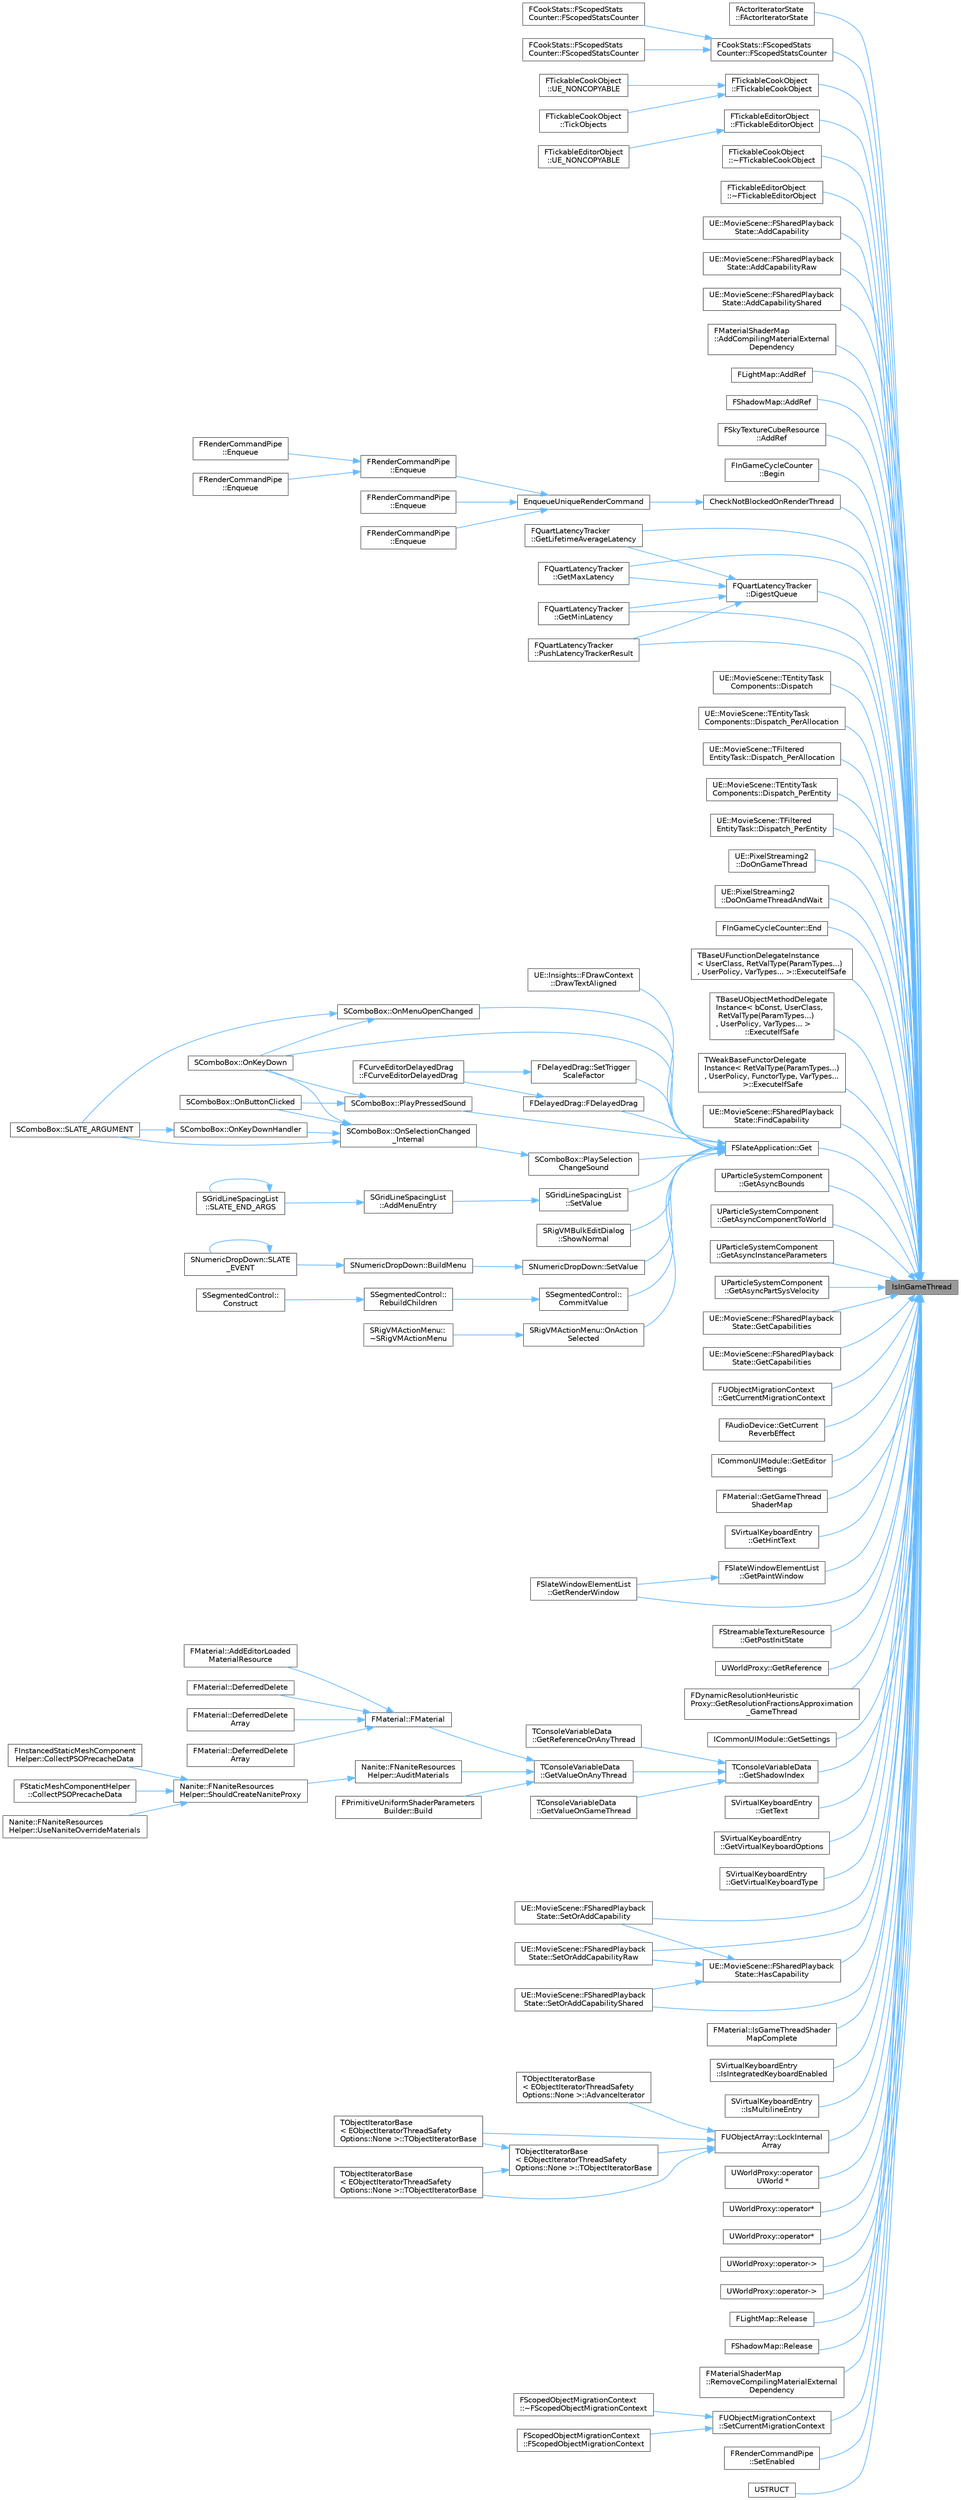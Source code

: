 digraph "IsInGameThread"
{
 // INTERACTIVE_SVG=YES
 // LATEX_PDF_SIZE
  bgcolor="transparent";
  edge [fontname=Helvetica,fontsize=10,labelfontname=Helvetica,labelfontsize=10];
  node [fontname=Helvetica,fontsize=10,shape=box,height=0.2,width=0.4];
  rankdir="RL";
  Node1 [id="Node000001",label="IsInGameThread",height=0.2,width=0.4,color="gray40", fillcolor="grey60", style="filled", fontcolor="black",tooltip=" "];
  Node1 -> Node2 [id="edge1_Node000001_Node000002",dir="back",color="steelblue1",style="solid",tooltip=" "];
  Node2 [id="Node000002",label="FActorIteratorState\l::FActorIteratorState",height=0.2,width=0.4,color="grey40", fillcolor="white", style="filled",URL="$de/d65/classFActorIteratorState.html#aa6366dce11a363f50497f1adee05f097",tooltip="Default ctor, inits everything."];
  Node1 -> Node3 [id="edge2_Node000001_Node000003",dir="back",color="steelblue1",style="solid",tooltip=" "];
  Node3 [id="Node000003",label="FCookStats::FScopedStats\lCounter::FScopedStatsCounter",height=0.2,width=0.4,color="grey40", fillcolor="white", style="filled",URL="$de/da6/classFCookStats_1_1FScopedStatsCounter.html#a2aede57bba199a8e1a7eef904031ef12",tooltip="Starts the time, tracks the underlying stat it will update."];
  Node3 -> Node4 [id="edge3_Node000003_Node000004",dir="back",color="steelblue1",style="solid",tooltip=" "];
  Node4 [id="Node000004",label="FCookStats::FScopedStats\lCounter::FScopedStatsCounter",height=0.2,width=0.4,color="grey40", fillcolor="white", style="filled",URL="$de/da6/classFCookStats_1_1FScopedStatsCounter.html#a9ddee793c3acf6921f2b65a6017462f3",tooltip=" "];
  Node3 -> Node5 [id="edge4_Node000003_Node000005",dir="back",color="steelblue1",style="solid",tooltip=" "];
  Node5 [id="Node000005",label="FCookStats::FScopedStats\lCounter::FScopedStatsCounter",height=0.2,width=0.4,color="grey40", fillcolor="white", style="filled",URL="$de/da6/classFCookStats_1_1FScopedStatsCounter.html#a9f62a5f7034ee48b4ffefa19d3bdb9ac",tooltip=" "];
  Node1 -> Node6 [id="edge5_Node000001_Node000006",dir="back",color="steelblue1",style="solid",tooltip=" "];
  Node6 [id="Node000006",label="FTickableCookObject\l::FTickableCookObject",height=0.2,width=0.4,color="grey40", fillcolor="white", style="filled",URL="$df/d87/classFTickableCookObject.html#a4c60a393311b5442ccc9ac3f7d1003ef",tooltip="Registers this instance with the static array of tickable objects."];
  Node6 -> Node7 [id="edge6_Node000006_Node000007",dir="back",color="steelblue1",style="solid",tooltip=" "];
  Node7 [id="Node000007",label="FTickableCookObject\l::TickObjects",height=0.2,width=0.4,color="grey40", fillcolor="white", style="filled",URL="$df/d87/classFTickableCookObject.html#a7e54ec2b4b0bc23432f92496f2b21028",tooltip="Calls TickCook on every enabled tickable object."];
  Node6 -> Node8 [id="edge7_Node000006_Node000008",dir="back",color="steelblue1",style="solid",tooltip=" "];
  Node8 [id="Node000008",label="FTickableCookObject\l::UE_NONCOPYABLE",height=0.2,width=0.4,color="grey40", fillcolor="white", style="filled",URL="$df/d87/classFTickableCookObject.html#ae9cc440142d607a7c6e75c9d9c46221b",tooltip=" "];
  Node1 -> Node9 [id="edge8_Node000001_Node000009",dir="back",color="steelblue1",style="solid",tooltip=" "];
  Node9 [id="Node000009",label="FTickableEditorObject\l::FTickableEditorObject",height=0.2,width=0.4,color="grey40", fillcolor="white", style="filled",URL="$d5/d90/classFTickableEditorObject.html#a8da8a05d469bb91928c4bdb5ea547699",tooltip="Registers this instance with the static array of tickable objects."];
  Node9 -> Node10 [id="edge9_Node000009_Node000010",dir="back",color="steelblue1",style="solid",tooltip=" "];
  Node10 [id="Node000010",label="FTickableEditorObject\l::UE_NONCOPYABLE",height=0.2,width=0.4,color="grey40", fillcolor="white", style="filled",URL="$d5/d90/classFTickableEditorObject.html#ac728d69854813ce59c45cf55e36ec50f",tooltip=" "];
  Node1 -> Node11 [id="edge10_Node000001_Node000011",dir="back",color="steelblue1",style="solid",tooltip=" "];
  Node11 [id="Node000011",label="FTickableCookObject\l::~FTickableCookObject",height=0.2,width=0.4,color="grey40", fillcolor="white", style="filled",URL="$df/d87/classFTickableCookObject.html#ae74a4b158caf924bddce87670caab739",tooltip="Removes this instance from the static array of tickable objects."];
  Node1 -> Node12 [id="edge11_Node000001_Node000012",dir="back",color="steelblue1",style="solid",tooltip=" "];
  Node12 [id="Node000012",label="FTickableEditorObject\l::~FTickableEditorObject",height=0.2,width=0.4,color="grey40", fillcolor="white", style="filled",URL="$d5/d90/classFTickableEditorObject.html#a5c825790eb96acd5955edd031aecdf77",tooltip="Removes this instance from the static array of tickable objects."];
  Node1 -> Node13 [id="edge12_Node000001_Node000013",dir="back",color="steelblue1",style="solid",tooltip=" "];
  Node13 [id="Node000013",label="UE::MovieScene::FSharedPlayback\lState::AddCapability",height=0.2,width=0.4,color="grey40", fillcolor="white", style="filled",URL="$de/df8/structUE_1_1MovieScene_1_1FSharedPlaybackState.html#ac69ff35dbd347e879ec1e1a2ff0f3e71",tooltip="Builds the specified capability for the root sequence."];
  Node1 -> Node14 [id="edge13_Node000001_Node000014",dir="back",color="steelblue1",style="solid",tooltip=" "];
  Node14 [id="Node000014",label="UE::MovieScene::FSharedPlayback\lState::AddCapabilityRaw",height=0.2,width=0.4,color="grey40", fillcolor="white", style="filled",URL="$de/df8/structUE_1_1MovieScene_1_1FSharedPlaybackState.html#a60818a19941106cc256d311bf360783b",tooltip="Adds the specified capability on the root sequence as a raw pointer."];
  Node1 -> Node15 [id="edge14_Node000001_Node000015",dir="back",color="steelblue1",style="solid",tooltip=" "];
  Node15 [id="Node000015",label="UE::MovieScene::FSharedPlayback\lState::AddCapabilityShared",height=0.2,width=0.4,color="grey40", fillcolor="white", style="filled",URL="$de/df8/structUE_1_1MovieScene_1_1FSharedPlaybackState.html#a12732e313c1f4bd0ba61c458b6811758",tooltip="Adds the specified capability on the root sequence as a shared pointer."];
  Node1 -> Node16 [id="edge15_Node000001_Node000016",dir="back",color="steelblue1",style="solid",tooltip=" "];
  Node16 [id="Node000016",label="FMaterialShaderMap\l::AddCompilingMaterialExternal\lDependency",height=0.2,width=0.4,color="grey40", fillcolor="white", style="filled",URL="$dd/d35/classFMaterialShaderMap.html#a2523d3aab7cce4cf9e904907231369ee",tooltip=" "];
  Node1 -> Node17 [id="edge16_Node000001_Node000017",dir="back",color="steelblue1",style="solid",tooltip=" "];
  Node17 [id="Node000017",label="FLightMap::AddRef",height=0.2,width=0.4,color="grey40", fillcolor="white", style="filled",URL="$dc/d06/classFLightMap.html#a443c303475fc79f7350453dc555468f8",tooltip=" "];
  Node1 -> Node18 [id="edge17_Node000001_Node000018",dir="back",color="steelblue1",style="solid",tooltip=" "];
  Node18 [id="Node000018",label="FShadowMap::AddRef",height=0.2,width=0.4,color="grey40", fillcolor="white", style="filled",URL="$d1/d90/classFShadowMap.html#aeb4ab9935b80deed15c44395b78d533a",tooltip=" "];
  Node1 -> Node19 [id="edge18_Node000001_Node000019",dir="back",color="steelblue1",style="solid",tooltip=" "];
  Node19 [id="Node000019",label="FSkyTextureCubeResource\l::AddRef",height=0.2,width=0.4,color="grey40", fillcolor="white", style="filled",URL="$dc/d2e/classFSkyTextureCubeResource.html#ae51cc15b67d58413543a89ca7bdd016b",tooltip=" "];
  Node1 -> Node20 [id="edge19_Node000001_Node000020",dir="back",color="steelblue1",style="solid",tooltip=" "];
  Node20 [id="Node000020",label="FInGameCycleCounter\l::Begin",height=0.2,width=0.4,color="grey40", fillcolor="white", style="filled",URL="$de/dd4/classFInGameCycleCounter.html#a622bf09949993947d95797dbe47a1d20",tooltip=" "];
  Node1 -> Node21 [id="edge20_Node000001_Node000021",dir="back",color="steelblue1",style="solid",tooltip=" "];
  Node21 [id="Node000021",label="CheckNotBlockedOnRenderThread",height=0.2,width=0.4,color="grey40", fillcolor="white", style="filled",URL="$dc/df7/RenderingThread_8h.html#affeb77bed5eccb954f6246801bc61437",tooltip="Asserts if called from the main thread when the main thread is blocked on the rendering thread."];
  Node21 -> Node22 [id="edge21_Node000021_Node000022",dir="back",color="steelblue1",style="solid",tooltip=" "];
  Node22 [id="Node000022",label="EnqueueUniqueRenderCommand",height=0.2,width=0.4,color="grey40", fillcolor="white", style="filled",URL="$dc/df7/RenderingThread_8h.html#a12263bb08c4c48a90365b52872a3be87",tooltip=" "];
  Node22 -> Node23 [id="edge22_Node000022_Node000023",dir="back",color="steelblue1",style="solid",tooltip=" "];
  Node23 [id="Node000023",label="FRenderCommandPipe\l::Enqueue",height=0.2,width=0.4,color="grey40", fillcolor="white", style="filled",URL="$da/d1f/classFRenderCommandPipe.html#af2c169eaf729f88439e7d09ba6626065",tooltip=" "];
  Node23 -> Node24 [id="edge23_Node000023_Node000024",dir="back",color="steelblue1",style="solid",tooltip=" "];
  Node24 [id="Node000024",label="FRenderCommandPipe\l::Enqueue",height=0.2,width=0.4,color="grey40", fillcolor="white", style="filled",URL="$da/d1f/classFRenderCommandPipe.html#a6a4a3d69b421cce43b9e8474185ddd69",tooltip=" "];
  Node23 -> Node25 [id="edge24_Node000023_Node000025",dir="back",color="steelblue1",style="solid",tooltip=" "];
  Node25 [id="Node000025",label="FRenderCommandPipe\l::Enqueue",height=0.2,width=0.4,color="grey40", fillcolor="white", style="filled",URL="$da/d1f/classFRenderCommandPipe.html#a40b17fa992f3073ee6b1c4f3940a9f23",tooltip=" "];
  Node22 -> Node26 [id="edge25_Node000022_Node000026",dir="back",color="steelblue1",style="solid",tooltip=" "];
  Node26 [id="Node000026",label="FRenderCommandPipe\l::Enqueue",height=0.2,width=0.4,color="grey40", fillcolor="white", style="filled",URL="$da/d1f/classFRenderCommandPipe.html#ab6b8bcfec911a4d508d48efddafc7eb1",tooltip=" "];
  Node22 -> Node27 [id="edge26_Node000022_Node000027",dir="back",color="steelblue1",style="solid",tooltip=" "];
  Node27 [id="Node000027",label="FRenderCommandPipe\l::Enqueue",height=0.2,width=0.4,color="grey40", fillcolor="white", style="filled",URL="$da/d1f/classFRenderCommandPipe.html#a5921d5c552edb547911e8dc5270c8205",tooltip=" "];
  Node1 -> Node28 [id="edge27_Node000001_Node000028",dir="back",color="steelblue1",style="solid",tooltip=" "];
  Node28 [id="Node000028",label="FQuartLatencyTracker\l::DigestQueue",height=0.2,width=0.4,color="grey40", fillcolor="white", style="filled",URL="$da/d82/classFQuartLatencyTracker.html#a1e807192641485c7aef8c21721b587a7",tooltip=" "];
  Node28 -> Node29 [id="edge28_Node000028_Node000029",dir="back",color="steelblue1",style="solid",tooltip=" "];
  Node29 [id="Node000029",label="FQuartLatencyTracker\l::GetLifetimeAverageLatency",height=0.2,width=0.4,color="grey40", fillcolor="white", style="filled",URL="$da/d82/classFQuartLatencyTracker.html#a3459a230ed7c86dba18de5733c5bef9f",tooltip=" "];
  Node28 -> Node30 [id="edge29_Node000028_Node000030",dir="back",color="steelblue1",style="solid",tooltip=" "];
  Node30 [id="Node000030",label="FQuartLatencyTracker\l::GetMaxLatency",height=0.2,width=0.4,color="grey40", fillcolor="white", style="filled",URL="$da/d82/classFQuartLatencyTracker.html#adf04eec776ccf1e423c6ebdbfb4b99b2",tooltip=" "];
  Node28 -> Node31 [id="edge30_Node000028_Node000031",dir="back",color="steelblue1",style="solid",tooltip=" "];
  Node31 [id="Node000031",label="FQuartLatencyTracker\l::GetMinLatency",height=0.2,width=0.4,color="grey40", fillcolor="white", style="filled",URL="$da/d82/classFQuartLatencyTracker.html#af5170c7a9cc2ab635ab27e53c081c56f",tooltip=" "];
  Node28 -> Node32 [id="edge31_Node000028_Node000032",dir="back",color="steelblue1",style="solid",tooltip=" "];
  Node32 [id="Node000032",label="FQuartLatencyTracker\l::PushLatencyTrackerResult",height=0.2,width=0.4,color="grey40", fillcolor="white", style="filled",URL="$da/d82/classFQuartLatencyTracker.html#a88eb7e5442cc1cb098b16dc1bac49884",tooltip=" "];
  Node1 -> Node33 [id="edge32_Node000001_Node000033",dir="back",color="steelblue1",style="solid",tooltip=" "];
  Node33 [id="Node000033",label="UE::MovieScene::TEntityTask\lComponents::Dispatch",height=0.2,width=0.4,color="grey40", fillcolor="white", style="filled",URL="$d2/d13/structUE_1_1MovieScene_1_1TEntityTaskComponents.html#a4de44eec85ae0ca28213393f79eae6f5",tooltip="Dispatch a custom task that runs non-structured logic."];
  Node1 -> Node34 [id="edge33_Node000001_Node000034",dir="back",color="steelblue1",style="solid",tooltip=" "];
  Node34 [id="Node000034",label="UE::MovieScene::TEntityTask\lComponents::Dispatch_PerAllocation",height=0.2,width=0.4,color="grey40", fillcolor="white", style="filled",URL="$d2/d13/structUE_1_1MovieScene_1_1TEntityTaskComponents.html#a7159a1814d7fca09ad479d379d695f42",tooltip="Dispatch a task for every allocation that matches the filters and component types."];
  Node1 -> Node35 [id="edge34_Node000001_Node000035",dir="back",color="steelblue1",style="solid",tooltip=" "];
  Node35 [id="Node000035",label="UE::MovieScene::TFiltered\lEntityTask::Dispatch_PerAllocation",height=0.2,width=0.4,color="grey40", fillcolor="white", style="filled",URL="$dc/d56/structUE_1_1MovieScene_1_1TFilteredEntityTask.html#a97dffab5eef0f244bbbe7a659566ae06",tooltip="Dispatch a task for every entity that matches the filters and component types."];
  Node1 -> Node36 [id="edge35_Node000001_Node000036",dir="back",color="steelblue1",style="solid",tooltip=" "];
  Node36 [id="Node000036",label="UE::MovieScene::TEntityTask\lComponents::Dispatch_PerEntity",height=0.2,width=0.4,color="grey40", fillcolor="white", style="filled",URL="$d2/d13/structUE_1_1MovieScene_1_1TEntityTaskComponents.html#ad6e5e1147b4d63d4e74d9b567645e8ba",tooltip="Dispatch a task for every entity that matches the filters and component types."];
  Node1 -> Node37 [id="edge36_Node000001_Node000037",dir="back",color="steelblue1",style="solid",tooltip=" "];
  Node37 [id="Node000037",label="UE::MovieScene::TFiltered\lEntityTask::Dispatch_PerEntity",height=0.2,width=0.4,color="grey40", fillcolor="white", style="filled",URL="$dc/d56/structUE_1_1MovieScene_1_1TFilteredEntityTask.html#ae7a96863bcf5538b21405d90f6404ee9",tooltip="Dispatch a task for every entity that matches the filters and component types."];
  Node1 -> Node38 [id="edge37_Node000001_Node000038",dir="back",color="steelblue1",style="solid",tooltip=" "];
  Node38 [id="Node000038",label="UE::PixelStreaming2\l::DoOnGameThread",height=0.2,width=0.4,color="grey40", fillcolor="white", style="filled",URL="$d1/d40/namespaceUE_1_1PixelStreaming2.html#aa0f38c2e8aeb348e8f226e4aef9f158e",tooltip=" "];
  Node1 -> Node39 [id="edge38_Node000001_Node000039",dir="back",color="steelblue1",style="solid",tooltip=" "];
  Node39 [id="Node000039",label="UE::PixelStreaming2\l::DoOnGameThreadAndWait",height=0.2,width=0.4,color="grey40", fillcolor="white", style="filled",URL="$d1/d40/namespaceUE_1_1PixelStreaming2.html#ad290fc34fa81eebd4091d5b8befebdba",tooltip=" "];
  Node1 -> Node40 [id="edge39_Node000001_Node000040",dir="back",color="steelblue1",style="solid",tooltip=" "];
  Node40 [id="Node000040",label="FInGameCycleCounter::End",height=0.2,width=0.4,color="grey40", fillcolor="white", style="filled",URL="$de/dd4/classFInGameCycleCounter.html#abcb4e0bb12138c326e47a8e97a9063fc",tooltip=" "];
  Node1 -> Node41 [id="edge40_Node000001_Node000041",dir="back",color="steelblue1",style="solid",tooltip=" "];
  Node41 [id="Node000041",label="TBaseUFunctionDelegateInstance\l\< UserClass, RetValType(ParamTypes...)\l, UserPolicy, VarTypes... \>::ExecuteIfSafe",height=0.2,width=0.4,color="grey40", fillcolor="white", style="filled",URL="$de/d30/classTBaseUFunctionDelegateInstance_3_01UserClass_00_01RetValType_07ParamTypes_8_8_8_08_00_01Use9e770b777df9a3f209f53744b9b92296.html#af5b3796683f12695e2f1704351ac2c6b",tooltip=" "];
  Node1 -> Node42 [id="edge41_Node000001_Node000042",dir="back",color="steelblue1",style="solid",tooltip=" "];
  Node42 [id="Node000042",label="TBaseUObjectMethodDelegate\lInstance\< bConst, UserClass,\l RetValType(ParamTypes...)\l, UserPolicy, VarTypes... \>\l::ExecuteIfSafe",height=0.2,width=0.4,color="grey40", fillcolor="white", style="filled",URL="$d3/da7/classTBaseUObjectMethodDelegateInstance_3_01bConst_00_01UserClass_00_01RetValType_07ParamTypes_81d7245a09930eb1866358eee60059478.html#a61106d609e8748dc59f4b5b10fb4bd5d",tooltip=" "];
  Node1 -> Node43 [id="edge42_Node000001_Node000043",dir="back",color="steelblue1",style="solid",tooltip=" "];
  Node43 [id="Node000043",label="TWeakBaseFunctorDelegate\lInstance\< RetValType(ParamTypes...)\l, UserPolicy, FunctorType, VarTypes...\l \>::ExecuteIfSafe",height=0.2,width=0.4,color="grey40", fillcolor="white", style="filled",URL="$d3/db6/classTWeakBaseFunctorDelegateInstance_3_01RetValType_07ParamTypes_8_8_8_08_00_01UserPolicy_00_01b8ea50c7d45a9a51ea2b194e8ef2a5fd.html#ad926147687438b139ac24b79f9bda5f0",tooltip=" "];
  Node1 -> Node44 [id="edge43_Node000001_Node000044",dir="back",color="steelblue1",style="solid",tooltip=" "];
  Node44 [id="Node000044",label="UE::MovieScene::FSharedPlayback\lState::FindCapability",height=0.2,width=0.4,color="grey40", fillcolor="white", style="filled",URL="$de/df8/structUE_1_1MovieScene_1_1FSharedPlaybackState.html#ab52dbec1fd705680d09331c9ebaa6226",tooltip="Finds the specified capability on the root sequence."];
  Node1 -> Node45 [id="edge44_Node000001_Node000045",dir="back",color="steelblue1",style="solid",tooltip=" "];
  Node45 [id="Node000045",label="FSlateApplication::Get",height=0.2,width=0.4,color="grey40", fillcolor="white", style="filled",URL="$dc/df2/classFSlateApplication.html#ab6234a47a7d8f3e5f069e145aa74ccae",tooltip="Returns the current instance of the application."];
  Node45 -> Node46 [id="edge45_Node000045_Node000046",dir="back",color="steelblue1",style="solid",tooltip=" "];
  Node46 [id="Node000046",label="FDelayedDrag::FDelayedDrag",height=0.2,width=0.4,color="grey40", fillcolor="white", style="filled",URL="$d7/d80/classFDelayedDrag.html#a1d617e2f97e0d1de8039974101390923",tooltip="Construct this drag helper with an initial posision, and a key (probably mouse button) required for d..."];
  Node46 -> Node47 [id="edge46_Node000046_Node000047",dir="back",color="steelblue1",style="solid",tooltip=" "];
  Node47 [id="Node000047",label="FCurveEditorDelayedDrag\l::FCurveEditorDelayedDrag",height=0.2,width=0.4,color="grey40", fillcolor="white", style="filled",URL="$da/d55/structFCurveEditorDelayedDrag.html#a57d613efc3819321d78321350f4e0f79",tooltip="Start a delayed drag operation at the specified position and effective key."];
  Node45 -> Node48 [id="edge47_Node000045_Node000048",dir="back",color="steelblue1",style="solid",tooltip=" "];
  Node48 [id="Node000048",label="SSegmentedControl::\lCommitValue",height=0.2,width=0.4,color="grey40", fillcolor="white", style="filled",URL="$d3/daa/classSSegmentedControl.html#a1c5aeedff51c775c0c2f7e82758f4a66",tooltip=" "];
  Node48 -> Node49 [id="edge48_Node000048_Node000049",dir="back",color="steelblue1",style="solid",tooltip=" "];
  Node49 [id="Node000049",label="SSegmentedControl::\lRebuildChildren",height=0.2,width=0.4,color="grey40", fillcolor="white", style="filled",URL="$d3/daa/classSSegmentedControl.html#a15bc743fba22f3881dfbfb61dc932f33",tooltip=" "];
  Node49 -> Node50 [id="edge49_Node000049_Node000050",dir="back",color="steelblue1",style="solid",tooltip=" "];
  Node50 [id="Node000050",label="SSegmentedControl::\lConstruct",height=0.2,width=0.4,color="grey40", fillcolor="white", style="filled",URL="$d3/daa/classSSegmentedControl.html#a74fcd7f082a76a42a57d7ae73d22cfe3",tooltip=" "];
  Node45 -> Node51 [id="edge50_Node000045_Node000051",dir="back",color="steelblue1",style="solid",tooltip=" "];
  Node51 [id="Node000051",label="UE::Insights::FDrawContext\l::DrawTextAligned",height=0.2,width=0.4,color="grey40", fillcolor="white", style="filled",URL="$de/dc1/classUE_1_1Insights_1_1FDrawContext.html#a3516b845b59c661294a909b13d9fb83d",tooltip=" "];
  Node45 -> Node52 [id="edge51_Node000045_Node000052",dir="back",color="steelblue1",style="solid",tooltip=" "];
  Node52 [id="Node000052",label="SRigVMActionMenu::OnAction\lSelected",height=0.2,width=0.4,color="grey40", fillcolor="white", style="filled",URL="$d0/dc8/classSRigVMActionMenu.html#afb2d67041bae3d08a4b31dc8000a4320",tooltip=" "];
  Node52 -> Node53 [id="edge52_Node000052_Node000053",dir="back",color="steelblue1",style="solid",tooltip=" "];
  Node53 [id="Node000053",label="SRigVMActionMenu::\l~SRigVMActionMenu",height=0.2,width=0.4,color="grey40", fillcolor="white", style="filled",URL="$d0/dc8/classSRigVMActionMenu.html#a3e5360a0d634f11a8d88f3e21f1fa462",tooltip=" "];
  Node45 -> Node54 [id="edge53_Node000045_Node000054",dir="back",color="steelblue1",style="solid",tooltip=" "];
  Node54 [id="Node000054",label="SComboBox::OnKeyDown",height=0.2,width=0.4,color="grey40", fillcolor="white", style="filled",URL="$da/db2/classSComboBox.html#a339acf2dce0b615536fd2c83753bb092",tooltip="Handle key presses that SListView ignores."];
  Node45 -> Node55 [id="edge54_Node000045_Node000055",dir="back",color="steelblue1",style="solid",tooltip=" "];
  Node55 [id="Node000055",label="SComboBox::OnMenuOpenChanged",height=0.2,width=0.4,color="grey40", fillcolor="white", style="filled",URL="$da/db2/classSComboBox.html#a2d5cb88a89659079d3a943c648e275af",tooltip=" "];
  Node55 -> Node54 [id="edge55_Node000055_Node000054",dir="back",color="steelblue1",style="solid",tooltip=" "];
  Node55 -> Node56 [id="edge56_Node000055_Node000056",dir="back",color="steelblue1",style="solid",tooltip=" "];
  Node56 [id="Node000056",label="SComboBox::SLATE_ARGUMENT",height=0.2,width=0.4,color="grey40", fillcolor="white", style="filled",URL="$da/db2/classSComboBox.html#a1e89c3c63a395864956649fccafe6324",tooltip="True if this combo's menu should be collapsed when our parent receives focus, false (default) otherwi..."];
  Node45 -> Node57 [id="edge57_Node000045_Node000057",dir="back",color="steelblue1",style="solid",tooltip=" "];
  Node57 [id="Node000057",label="SComboBox::PlayPressedSound",height=0.2,width=0.4,color="grey40", fillcolor="white", style="filled",URL="$da/db2/classSComboBox.html#a7fcbfefa0474eee35aa7ec966dcc48ac",tooltip="Play the pressed sound."];
  Node57 -> Node58 [id="edge58_Node000057_Node000058",dir="back",color="steelblue1",style="solid",tooltip=" "];
  Node58 [id="Node000058",label="SComboBox::OnButtonClicked",height=0.2,width=0.4,color="grey40", fillcolor="white", style="filled",URL="$da/db2/classSComboBox.html#ac33dae17dece136ed84cbd26522cc730",tooltip="Handle clicking on the content menu."];
  Node57 -> Node54 [id="edge59_Node000057_Node000054",dir="back",color="steelblue1",style="solid",tooltip=" "];
  Node45 -> Node59 [id="edge60_Node000045_Node000059",dir="back",color="steelblue1",style="solid",tooltip=" "];
  Node59 [id="Node000059",label="SComboBox::PlaySelection\lChangeSound",height=0.2,width=0.4,color="grey40", fillcolor="white", style="filled",URL="$da/db2/classSComboBox.html#a7e38d23757bbad2f0562c84738fbfff0",tooltip="Play the selection changed sound."];
  Node59 -> Node60 [id="edge61_Node000059_Node000060",dir="back",color="steelblue1",style="solid",tooltip=" "];
  Node60 [id="Node000060",label="SComboBox::OnSelectionChanged\l_Internal",height=0.2,width=0.4,color="grey40", fillcolor="white", style="filled",URL="$da/db2/classSComboBox.html#aec0862fd7a619395c402464d9a030073",tooltip="Invoked when the selection in the list changes."];
  Node60 -> Node58 [id="edge62_Node000060_Node000058",dir="back",color="steelblue1",style="solid",tooltip=" "];
  Node60 -> Node54 [id="edge63_Node000060_Node000054",dir="back",color="steelblue1",style="solid",tooltip=" "];
  Node60 -> Node61 [id="edge64_Node000060_Node000061",dir="back",color="steelblue1",style="solid",tooltip=" "];
  Node61 [id="Node000061",label="SComboBox::OnKeyDownHandler",height=0.2,width=0.4,color="grey40", fillcolor="white", style="filled",URL="$da/db2/classSComboBox.html#a1f4a1c1c45ea82dd51464b1711627bb4",tooltip=" "];
  Node61 -> Node56 [id="edge65_Node000061_Node000056",dir="back",color="steelblue1",style="solid",tooltip=" "];
  Node60 -> Node56 [id="edge66_Node000060_Node000056",dir="back",color="steelblue1",style="solid",tooltip=" "];
  Node45 -> Node62 [id="edge67_Node000045_Node000062",dir="back",color="steelblue1",style="solid",tooltip=" "];
  Node62 [id="Node000062",label="FDelayedDrag::SetTrigger\lScaleFactor",height=0.2,width=0.4,color="grey40", fillcolor="white", style="filled",URL="$d7/d80/classFDelayedDrag.html#a5c5885699dd41123f0236dfbbc720570",tooltip="Assign a new scale factor to apply to the drag trigger distance."];
  Node62 -> Node47 [id="edge68_Node000062_Node000047",dir="back",color="steelblue1",style="solid",tooltip=" "];
  Node45 -> Node63 [id="edge69_Node000045_Node000063",dir="back",color="steelblue1",style="solid",tooltip=" "];
  Node63 [id="Node000063",label="SGridLineSpacingList\l::SetValue",height=0.2,width=0.4,color="grey40", fillcolor="white", style="filled",URL="$da/d6b/classSGridLineSpacingList.html#af3ad294cf342b3cf78b0ad713725d414",tooltip=" "];
  Node63 -> Node64 [id="edge70_Node000063_Node000064",dir="back",color="steelblue1",style="solid",tooltip=" "];
  Node64 [id="Node000064",label="SGridLineSpacingList\l::AddMenuEntry",height=0.2,width=0.4,color="grey40", fillcolor="white", style="filled",URL="$da/d6b/classSGridLineSpacingList.html#abdce0805f2f1204c8902478e220b74c3",tooltip=" "];
  Node64 -> Node65 [id="edge71_Node000064_Node000065",dir="back",color="steelblue1",style="solid",tooltip=" "];
  Node65 [id="Node000065",label="SGridLineSpacingList\l::SLATE_END_ARGS",height=0.2,width=0.4,color="grey40", fillcolor="white", style="filled",URL="$da/d6b/classSGridLineSpacingList.html#a5bb7cffc7fd25f53157c2f1671096ac5",tooltip=" "];
  Node65 -> Node65 [id="edge72_Node000065_Node000065",dir="back",color="steelblue1",style="solid",tooltip=" "];
  Node45 -> Node66 [id="edge73_Node000045_Node000066",dir="back",color="steelblue1",style="solid",tooltip=" "];
  Node66 [id="Node000066",label="SNumericDropDown::SetValue",height=0.2,width=0.4,color="grey40", fillcolor="white", style="filled",URL="$d0/d12/classSNumericDropDown.html#a4cc9546c3a96ab229367c148b112503e",tooltip=" "];
  Node66 -> Node67 [id="edge74_Node000066_Node000067",dir="back",color="steelblue1",style="solid",tooltip=" "];
  Node67 [id="Node000067",label="SNumericDropDown::BuildMenu",height=0.2,width=0.4,color="grey40", fillcolor="white", style="filled",URL="$d0/d12/classSNumericDropDown.html#aae9e7aa3b65787acec2a9ad1c209bdee",tooltip=" "];
  Node67 -> Node68 [id="edge75_Node000067_Node000068",dir="back",color="steelblue1",style="solid",tooltip=" "];
  Node68 [id="Node000068",label="SNumericDropDown::SLATE\l_EVENT",height=0.2,width=0.4,color="grey40", fillcolor="white", style="filled",URL="$d0/d12/classSNumericDropDown.html#abefa20abaf090174b1a7956798a4bea4",tooltip="The callback for when the value changes."];
  Node68 -> Node68 [id="edge76_Node000068_Node000068",dir="back",color="steelblue1",style="solid",tooltip=" "];
  Node45 -> Node69 [id="edge77_Node000045_Node000069",dir="back",color="steelblue1",style="solid",tooltip=" "];
  Node69 [id="Node000069",label="SRigVMBulkEditDialog\l::ShowNormal",height=0.2,width=0.4,color="grey40", fillcolor="white", style="filled",URL="$d2/db6/classSRigVMBulkEditDialog.html#acd730034dabd2e12a524b8f9cc21e547",tooltip=" "];
  Node1 -> Node70 [id="edge78_Node000001_Node000070",dir="back",color="steelblue1",style="solid",tooltip=" "];
  Node70 [id="Node000070",label="UParticleSystemComponent\l::GetAsyncBounds",height=0.2,width=0.4,color="grey40", fillcolor="white", style="filled",URL="$d9/d3e/classUParticleSystemComponent.html#a41451922566db636cfd9734ffb063491",tooltip=" "];
  Node1 -> Node71 [id="edge79_Node000001_Node000071",dir="back",color="steelblue1",style="solid",tooltip=" "];
  Node71 [id="Node000071",label="UParticleSystemComponent\l::GetAsyncComponentToWorld",height=0.2,width=0.4,color="grey40", fillcolor="white", style="filled",URL="$d9/d3e/classUParticleSystemComponent.html#a2b45c67cb2404e73293db9e4401ce799",tooltip=" "];
  Node1 -> Node72 [id="edge80_Node000001_Node000072",dir="back",color="steelblue1",style="solid",tooltip=" "];
  Node72 [id="Node000072",label="UParticleSystemComponent\l::GetAsyncInstanceParameters",height=0.2,width=0.4,color="grey40", fillcolor="white", style="filled",URL="$d9/d3e/classUParticleSystemComponent.html#acf6c19722100d93a75100e14eec1c13c",tooltip=" "];
  Node1 -> Node73 [id="edge81_Node000001_Node000073",dir="back",color="steelblue1",style="solid",tooltip=" "];
  Node73 [id="Node000073",label="UParticleSystemComponent\l::GetAsyncPartSysVelocity",height=0.2,width=0.4,color="grey40", fillcolor="white", style="filled",URL="$d9/d3e/classUParticleSystemComponent.html#acc25a90f79a50527fadf86dcc16291ca",tooltip=" "];
  Node1 -> Node74 [id="edge82_Node000001_Node000074",dir="back",color="steelblue1",style="solid",tooltip=" "];
  Node74 [id="Node000074",label="UE::MovieScene::FSharedPlayback\lState::GetCapabilities",height=0.2,width=0.4,color="grey40", fillcolor="white", style="filled",URL="$de/df8/structUE_1_1MovieScene_1_1FSharedPlaybackState.html#aa445c8828b6255b3ff92be034e3d5a07",tooltip="Gets the capabilities container."];
  Node1 -> Node75 [id="edge83_Node000001_Node000075",dir="back",color="steelblue1",style="solid",tooltip=" "];
  Node75 [id="Node000075",label="UE::MovieScene::FSharedPlayback\lState::GetCapabilities",height=0.2,width=0.4,color="grey40", fillcolor="white", style="filled",URL="$de/df8/structUE_1_1MovieScene_1_1FSharedPlaybackState.html#a60ed8e0afe8693c909858f6710255abc",tooltip="Gets the capabilities container."];
  Node1 -> Node76 [id="edge84_Node000001_Node000076",dir="back",color="steelblue1",style="solid",tooltip=" "];
  Node76 [id="Node000076",label="FUObjectMigrationContext\l::GetCurrentMigrationContext",height=0.2,width=0.4,color="grey40", fillcolor="white", style="filled",URL="$d5/d50/structFUObjectMigrationContext.html#a9d35815a0d585dd6b5d3ff5db6098d60",tooltip="Gets the current Migration Context if it exists (only exists during actual object migrations)"];
  Node1 -> Node77 [id="edge85_Node000001_Node000077",dir="back",color="steelblue1",style="solid",tooltip=" "];
  Node77 [id="Node000077",label="FAudioDevice::GetCurrent\lReverbEffect",height=0.2,width=0.4,color="grey40", fillcolor="white", style="filled",URL="$d7/db1/classFAudioDevice.html#a8e95328b9952582f90bead04f086aa5c",tooltip="Returns the currently applied reverb effect if there is one."];
  Node1 -> Node78 [id="edge86_Node000001_Node000078",dir="back",color="steelblue1",style="solid",tooltip=" "];
  Node78 [id="Node000078",label="ICommonUIModule::GetEditor\lSettings",height=0.2,width=0.4,color="grey40", fillcolor="white", style="filled",URL="$da/d7f/classICommonUIModule.html#a7c06c1ff3af106f7532289780e9d13be",tooltip=" "];
  Node1 -> Node79 [id="edge87_Node000001_Node000079",dir="back",color="steelblue1",style="solid",tooltip=" "];
  Node79 [id="Node000079",label="FMaterial::GetGameThread\lShaderMap",height=0.2,width=0.4,color="grey40", fillcolor="white", style="filled",URL="$db/d78/classFMaterial.html#a475418c931f9bbcb3f9e62870bc42b18",tooltip=" "];
  Node1 -> Node80 [id="edge88_Node000001_Node000080",dir="back",color="steelblue1",style="solid",tooltip=" "];
  Node80 [id="Node000080",label="SVirtualKeyboardEntry\l::GetHintText",height=0.2,width=0.4,color="grey40", fillcolor="white", style="filled",URL="$d1/dd6/classSVirtualKeyboardEntry.html#a41e1dddfb06c78373bd924f0cb05b532",tooltip="Returns the hint text."];
  Node1 -> Node29 [id="edge89_Node000001_Node000029",dir="back",color="steelblue1",style="solid",tooltip=" "];
  Node1 -> Node30 [id="edge90_Node000001_Node000030",dir="back",color="steelblue1",style="solid",tooltip=" "];
  Node1 -> Node31 [id="edge91_Node000001_Node000031",dir="back",color="steelblue1",style="solid",tooltip=" "];
  Node1 -> Node81 [id="edge92_Node000001_Node000081",dir="back",color="steelblue1",style="solid",tooltip=" "];
  Node81 [id="Node000081",label="FSlateWindowElementList\l::GetPaintWindow",height=0.2,width=0.4,color="grey40", fillcolor="white", style="filled",URL="$d0/d2e/classFSlateWindowElementList.html#a9b5bc522b4235a53e65815857b22dfec",tooltip=" "];
  Node81 -> Node82 [id="edge93_Node000081_Node000082",dir="back",color="steelblue1",style="solid",tooltip=" "];
  Node82 [id="Node000082",label="FSlateWindowElementList\l::GetRenderWindow",height=0.2,width=0.4,color="grey40", fillcolor="white", style="filled",URL="$d0/d2e/classFSlateWindowElementList.html#af4f9f91273b03a925f610d20664f5da9",tooltip=" "];
  Node1 -> Node83 [id="edge94_Node000001_Node000083",dir="back",color="steelblue1",style="solid",tooltip=" "];
  Node83 [id="Node000083",label="FStreamableTextureResource\l::GetPostInitState",height=0.2,width=0.4,color="grey40", fillcolor="white", style="filled",URL="$d2/d30/classFStreamableTextureResource.html#afedf1c5d176e4760a452c732a4df5008",tooltip=" "];
  Node1 -> Node84 [id="edge95_Node000001_Node000084",dir="back",color="steelblue1",style="solid",tooltip=" "];
  Node84 [id="Node000084",label="UWorldProxy::GetReference",height=0.2,width=0.4,color="grey40", fillcolor="white", style="filled",URL="$d7/d6a/classUWorldProxy.html#a86d32e45991f270c8309fcfeb460f691",tooltip=" "];
  Node1 -> Node82 [id="edge96_Node000001_Node000082",dir="back",color="steelblue1",style="solid",tooltip=" "];
  Node1 -> Node85 [id="edge97_Node000001_Node000085",dir="back",color="steelblue1",style="solid",tooltip=" "];
  Node85 [id="Node000085",label="FDynamicResolutionHeuristic\lProxy::GetResolutionFractionsApproximation\l_GameThread",height=0.2,width=0.4,color="grey40", fillcolor="white", style="filled",URL="$d8/dfb/classFDynamicResolutionHeuristicProxy.html#a7b234d1357ecb74ee66fd3032dd96f10",tooltip="Returns a non thread safe approximation of the current resolution fraction applied on render thread."];
  Node1 -> Node86 [id="edge98_Node000001_Node000086",dir="back",color="steelblue1",style="solid",tooltip=" "];
  Node86 [id="Node000086",label="ICommonUIModule::GetSettings",height=0.2,width=0.4,color="grey40", fillcolor="white", style="filled",URL="$da/d7f/classICommonUIModule.html#a0ff413aff5bf3be3b0305bd29e6931f9",tooltip=" "];
  Node1 -> Node87 [id="edge99_Node000001_Node000087",dir="back",color="steelblue1",style="solid",tooltip=" "];
  Node87 [id="Node000087",label="TConsoleVariableData\l::GetShadowIndex",height=0.2,width=0.4,color="grey40", fillcolor="white", style="filled",URL="$dd/dbd/classTConsoleVariableData.html#ae1858aae0fd774a10d85090334b929d2",tooltip=" "];
  Node87 -> Node88 [id="edge100_Node000087_Node000088",dir="back",color="steelblue1",style="solid",tooltip=" "];
  Node88 [id="Node000088",label="TConsoleVariableData\l::GetReferenceOnAnyThread",height=0.2,width=0.4,color="grey40", fillcolor="white", style="filled",URL="$dd/dbd/classTConsoleVariableData.html#a0a856739ef8f785790c3ea7342f677cf",tooltip=" "];
  Node87 -> Node89 [id="edge101_Node000087_Node000089",dir="back",color="steelblue1",style="solid",tooltip=" "];
  Node89 [id="Node000089",label="TConsoleVariableData\l::GetValueOnAnyThread",height=0.2,width=0.4,color="grey40", fillcolor="white", style="filled",URL="$dd/dbd/classTConsoleVariableData.html#a9e1174ea9ea726807c32566980b3ae63",tooltip=" "];
  Node89 -> Node90 [id="edge102_Node000089_Node000090",dir="back",color="steelblue1",style="solid",tooltip=" "];
  Node90 [id="Node000090",label="FMaterial::FMaterial",height=0.2,width=0.4,color="grey40", fillcolor="white", style="filled",URL="$db/d78/classFMaterial.html#af1c9f1bca8138961c9fc2f794ce160cc",tooltip="Minimal initialization constructor."];
  Node90 -> Node91 [id="edge103_Node000090_Node000091",dir="back",color="steelblue1",style="solid",tooltip=" "];
  Node91 [id="Node000091",label="FMaterial::AddEditorLoaded\lMaterialResource",height=0.2,width=0.4,color="grey40", fillcolor="white", style="filled",URL="$db/d78/classFMaterial.html#a29e2ee9a27623c6dd7e5668fb8163de3",tooltip="Adds an FMaterial to the global list."];
  Node90 -> Node92 [id="edge104_Node000090_Node000092",dir="back",color="steelblue1",style="solid",tooltip=" "];
  Node92 [id="Node000092",label="FMaterial::DeferredDelete",height=0.2,width=0.4,color="grey40", fillcolor="white", style="filled",URL="$db/d78/classFMaterial.html#ad3e2b477b5b9804a47177ec19b494733",tooltip=" "];
  Node90 -> Node93 [id="edge105_Node000090_Node000093",dir="back",color="steelblue1",style="solid",tooltip=" "];
  Node93 [id="Node000093",label="FMaterial::DeferredDelete\lArray",height=0.2,width=0.4,color="grey40", fillcolor="white", style="filled",URL="$db/d78/classFMaterial.html#aedf4668bb2d6d34af854511c1c693d57",tooltip=" "];
  Node90 -> Node94 [id="edge106_Node000090_Node000094",dir="back",color="steelblue1",style="solid",tooltip=" "];
  Node94 [id="Node000094",label="FMaterial::DeferredDelete\lArray",height=0.2,width=0.4,color="grey40", fillcolor="white", style="filled",URL="$db/d78/classFMaterial.html#aa4af1c664b79253a03638e9081f8233b",tooltip=" "];
  Node89 -> Node95 [id="edge107_Node000089_Node000095",dir="back",color="steelblue1",style="solid",tooltip=" "];
  Node95 [id="Node000095",label="Nanite::FNaniteResources\lHelper::AuditMaterials",height=0.2,width=0.4,color="grey40", fillcolor="white", style="filled",URL="$d3/d5c/classNanite_1_1FNaniteResourcesHelper.html#a5390dc92ad400c7202441b2506f0a5a9",tooltip=" "];
  Node95 -> Node96 [id="edge108_Node000095_Node000096",dir="back",color="steelblue1",style="solid",tooltip=" "];
  Node96 [id="Node000096",label="Nanite::FNaniteResources\lHelper::ShouldCreateNaniteProxy",height=0.2,width=0.4,color="grey40", fillcolor="white", style="filled",URL="$d3/d5c/classNanite_1_1FNaniteResourcesHelper.html#a8263757f5c75410896d13d161dc3c5e2",tooltip=" "];
  Node96 -> Node97 [id="edge109_Node000096_Node000097",dir="back",color="steelblue1",style="solid",tooltip=" "];
  Node97 [id="Node000097",label="FInstancedStaticMeshComponent\lHelper::CollectPSOPrecacheData",height=0.2,width=0.4,color="grey40", fillcolor="white", style="filled",URL="$df/d11/classFInstancedStaticMeshComponentHelper.html#aca1997d72d513449718e1588097190de",tooltip=" "];
  Node96 -> Node98 [id="edge110_Node000096_Node000098",dir="back",color="steelblue1",style="solid",tooltip=" "];
  Node98 [id="Node000098",label="FStaticMeshComponentHelper\l::CollectPSOPrecacheData",height=0.2,width=0.4,color="grey40", fillcolor="white", style="filled",URL="$dd/d61/classFStaticMeshComponentHelper.html#a82872487b143f62f9b6841aacf73a2dc",tooltip=" "];
  Node96 -> Node99 [id="edge111_Node000096_Node000099",dir="back",color="steelblue1",style="solid",tooltip=" "];
  Node99 [id="Node000099",label="Nanite::FNaniteResources\lHelper::UseNaniteOverrideMaterials",height=0.2,width=0.4,color="grey40", fillcolor="white", style="filled",URL="$d3/d5c/classNanite_1_1FNaniteResourcesHelper.html#a1b2474227ba98e80befe8c2268a797f9",tooltip=" "];
  Node89 -> Node100 [id="edge112_Node000089_Node000100",dir="back",color="steelblue1",style="solid",tooltip=" "];
  Node100 [id="Node000100",label="FPrimitiveUniformShaderParameters\lBuilder::Build",height=0.2,width=0.4,color="grey40", fillcolor="white", style="filled",URL="$d3/dc5/structFPrimitiveUniformShaderParametersBuilder.html#a2f91a70b5817548444ed0d148e767c66",tooltip=" "];
  Node87 -> Node101 [id="edge113_Node000087_Node000101",dir="back",color="steelblue1",style="solid",tooltip=" "];
  Node101 [id="Node000101",label="TConsoleVariableData\l::GetValueOnGameThread",height=0.2,width=0.4,color="grey40", fillcolor="white", style="filled",URL="$dd/dbd/classTConsoleVariableData.html#ab4cd66f1d74a62315a106b1a5b2631fa",tooltip=" "];
  Node1 -> Node102 [id="edge114_Node000001_Node000102",dir="back",color="steelblue1",style="solid",tooltip=" "];
  Node102 [id="Node000102",label="SVirtualKeyboardEntry\l::GetText",height=0.2,width=0.4,color="grey40", fillcolor="white", style="filled",URL="$d1/dd6/classSVirtualKeyboardEntry.html#a600afe385a9769ce05cee18c81a53f9e",tooltip="Returns the text."];
  Node1 -> Node103 [id="edge115_Node000001_Node000103",dir="back",color="steelblue1",style="solid",tooltip=" "];
  Node103 [id="Node000103",label="SVirtualKeyboardEntry\l::GetVirtualKeyboardOptions",height=0.2,width=0.4,color="grey40", fillcolor="white", style="filled",URL="$d1/dd6/classSVirtualKeyboardEntry.html#ab782571b6d0c04762a4f4aaed5db847b",tooltip=" "];
  Node1 -> Node104 [id="edge116_Node000001_Node000104",dir="back",color="steelblue1",style="solid",tooltip=" "];
  Node104 [id="Node000104",label="SVirtualKeyboardEntry\l::GetVirtualKeyboardType",height=0.2,width=0.4,color="grey40", fillcolor="white", style="filled",URL="$d1/dd6/classSVirtualKeyboardEntry.html#a77519da1bd84de56ab4d132ffb182c01",tooltip="Returns the virtual keyboard type."];
  Node1 -> Node105 [id="edge117_Node000001_Node000105",dir="back",color="steelblue1",style="solid",tooltip=" "];
  Node105 [id="Node000105",label="UE::MovieScene::FSharedPlayback\lState::HasCapability",height=0.2,width=0.4,color="grey40", fillcolor="white", style="filled",URL="$de/df8/structUE_1_1MovieScene_1_1FSharedPlaybackState.html#a2a72829fae716af76f169f576640ff34",tooltip="Returns whether the root sequence has the specified capability."];
  Node105 -> Node106 [id="edge118_Node000105_Node000106",dir="back",color="steelblue1",style="solid",tooltip=" "];
  Node106 [id="Node000106",label="UE::MovieScene::FSharedPlayback\lState::SetOrAddCapability",height=0.2,width=0.4,color="grey40", fillcolor="white", style="filled",URL="$de/df8/structUE_1_1MovieScene_1_1FSharedPlaybackState.html#a4f5b0207a1dee263eda5905228494cd7",tooltip="Adds the specified capability on the root sequence."];
  Node105 -> Node107 [id="edge119_Node000105_Node000107",dir="back",color="steelblue1",style="solid",tooltip=" "];
  Node107 [id="Node000107",label="UE::MovieScene::FSharedPlayback\lState::SetOrAddCapabilityRaw",height=0.2,width=0.4,color="grey40", fillcolor="white", style="filled",URL="$de/df8/structUE_1_1MovieScene_1_1FSharedPlaybackState.html#ae981c7ca81081f8b268b56872a891cd6",tooltip="Adds the specified capability on the root sequence as a raw pointer."];
  Node105 -> Node108 [id="edge120_Node000105_Node000108",dir="back",color="steelblue1",style="solid",tooltip=" "];
  Node108 [id="Node000108",label="UE::MovieScene::FSharedPlayback\lState::SetOrAddCapabilityShared",height=0.2,width=0.4,color="grey40", fillcolor="white", style="filled",URL="$de/df8/structUE_1_1MovieScene_1_1FSharedPlaybackState.html#a37ea042a115ff8199986f0b881f8f973",tooltip="Adds the specified capability on the root sequence as a shared pointer."];
  Node1 -> Node109 [id="edge121_Node000001_Node000109",dir="back",color="steelblue1",style="solid",tooltip=" "];
  Node109 [id="Node000109",label="FMaterial::IsGameThreadShader\lMapComplete",height=0.2,width=0.4,color="grey40", fillcolor="white", style="filled",URL="$db/d78/classFMaterial.html#ac22f69071bfa34a707cd891beb301b03",tooltip=" "];
  Node1 -> Node110 [id="edge122_Node000001_Node000110",dir="back",color="steelblue1",style="solid",tooltip=" "];
  Node110 [id="Node000110",label="SVirtualKeyboardEntry\l::IsIntegratedKeyboardEnabled",height=0.2,width=0.4,color="grey40", fillcolor="white", style="filled",URL="$d1/dd6/classSVirtualKeyboardEntry.html#a517a4c1bbcc4c613ac270972366dc3bc",tooltip="Returns whether the entry is using IntegratedKeyboard."];
  Node1 -> Node111 [id="edge123_Node000001_Node000111",dir="back",color="steelblue1",style="solid",tooltip=" "];
  Node111 [id="Node000111",label="SVirtualKeyboardEntry\l::IsMultilineEntry",height=0.2,width=0.4,color="grey40", fillcolor="white", style="filled",URL="$d1/dd6/classSVirtualKeyboardEntry.html#a3654a1cd2038a04f64ce5493b6348121",tooltip="Returns whether the entry is multi-line."];
  Node1 -> Node112 [id="edge124_Node000001_Node000112",dir="back",color="steelblue1",style="solid",tooltip=" "];
  Node112 [id="Node000112",label="FUObjectArray::LockInternal\lArray",height=0.2,width=0.4,color="grey40", fillcolor="white", style="filled",URL="$db/dec/classFUObjectArray.html#a1588d41ab166aad9276d741d9ae4e1a8",tooltip="Locks the internal object array mutex."];
  Node112 -> Node113 [id="edge125_Node000112_Node000113",dir="back",color="steelblue1",style="solid",tooltip=" "];
  Node113 [id="Node000113",label="TObjectIteratorBase\l\< EObjectIteratorThreadSafety\lOptions::None \>::TObjectIteratorBase",height=0.2,width=0.4,color="grey40", fillcolor="white", style="filled",URL="$d1/d0e/classTObjectIteratorBase.html#a3374f1512594aaf638eb10af55a86f44",tooltip=" "];
  Node112 -> Node114 [id="edge126_Node000112_Node000114",dir="back",color="steelblue1",style="solid",tooltip=" "];
  Node114 [id="Node000114",label="TObjectIteratorBase\l\< EObjectIteratorThreadSafety\lOptions::None \>::TObjectIteratorBase",height=0.2,width=0.4,color="grey40", fillcolor="white", style="filled",URL="$d1/d0e/classTObjectIteratorBase.html#adac758b12e341d9082c305806447d87c",tooltip=" "];
  Node112 -> Node115 [id="edge127_Node000112_Node000115",dir="back",color="steelblue1",style="solid",tooltip=" "];
  Node115 [id="Node000115",label="TObjectIteratorBase\l\< EObjectIteratorThreadSafety\lOptions::None \>::TObjectIteratorBase",height=0.2,width=0.4,color="grey40", fillcolor="white", style="filled",URL="$d1/d0e/classTObjectIteratorBase.html#a828414fae37111784243ce9eab15196d",tooltip=" "];
  Node115 -> Node113 [id="edge128_Node000115_Node000113",dir="back",color="steelblue1",style="solid",tooltip=" "];
  Node115 -> Node114 [id="edge129_Node000115_Node000114",dir="back",color="steelblue1",style="solid",tooltip=" "];
  Node112 -> Node116 [id="edge130_Node000112_Node000116",dir="back",color="steelblue1",style="solid",tooltip=" "];
  Node116 [id="Node000116",label="TObjectIteratorBase\l\< EObjectIteratorThreadSafety\lOptions::None \>::AdvanceIterator",height=0.2,width=0.4,color="grey40", fillcolor="white", style="filled",URL="$d1/d0e/classTObjectIteratorBase.html#addc5dfcd49d14a9dccc09abf9d8e119d",tooltip=" "];
  Node1 -> Node117 [id="edge131_Node000001_Node000117",dir="back",color="steelblue1",style="solid",tooltip=" "];
  Node117 [id="Node000117",label="UWorldProxy::operator\l UWorld *",height=0.2,width=0.4,color="grey40", fillcolor="white", style="filled",URL="$d7/d6a/classUWorldProxy.html#a9781b79add32102d5e6b1375bd71806d",tooltip=" "];
  Node1 -> Node118 [id="edge132_Node000001_Node000118",dir="back",color="steelblue1",style="solid",tooltip=" "];
  Node118 [id="Node000118",label="UWorldProxy::operator*",height=0.2,width=0.4,color="grey40", fillcolor="white", style="filled",URL="$d7/d6a/classUWorldProxy.html#a7a2adce20c0efe552403f26b8723d960",tooltip=" "];
  Node1 -> Node119 [id="edge133_Node000001_Node000119",dir="back",color="steelblue1",style="solid",tooltip=" "];
  Node119 [id="Node000119",label="UWorldProxy::operator*",height=0.2,width=0.4,color="grey40", fillcolor="white", style="filled",URL="$d7/d6a/classUWorldProxy.html#a7a4eb71611de7ea0a515760b7c70ca85",tooltip=" "];
  Node1 -> Node120 [id="edge134_Node000001_Node000120",dir="back",color="steelblue1",style="solid",tooltip=" "];
  Node120 [id="Node000120",label="UWorldProxy::operator-\>",height=0.2,width=0.4,color="grey40", fillcolor="white", style="filled",URL="$d7/d6a/classUWorldProxy.html#ad445441d4234ed064cad79da457f60eb",tooltip=" "];
  Node1 -> Node121 [id="edge135_Node000001_Node000121",dir="back",color="steelblue1",style="solid",tooltip=" "];
  Node121 [id="Node000121",label="UWorldProxy::operator-\>",height=0.2,width=0.4,color="grey40", fillcolor="white", style="filled",URL="$d7/d6a/classUWorldProxy.html#a3759e2c400ea61e93acb09370884ef9c",tooltip=" "];
  Node1 -> Node32 [id="edge136_Node000001_Node000032",dir="back",color="steelblue1",style="solid",tooltip=" "];
  Node1 -> Node122 [id="edge137_Node000001_Node000122",dir="back",color="steelblue1",style="solid",tooltip=" "];
  Node122 [id="Node000122",label="FLightMap::Release",height=0.2,width=0.4,color="grey40", fillcolor="white", style="filled",URL="$dc/d06/classFLightMap.html#a914a63908d8d396ed8f64c8aee52fae3",tooltip=" "];
  Node1 -> Node123 [id="edge138_Node000001_Node000123",dir="back",color="steelblue1",style="solid",tooltip=" "];
  Node123 [id="Node000123",label="FShadowMap::Release",height=0.2,width=0.4,color="grey40", fillcolor="white", style="filled",URL="$d1/d90/classFShadowMap.html#a0c3bf2959fd2f08fc45a9a142d16c739",tooltip=" "];
  Node1 -> Node124 [id="edge139_Node000001_Node000124",dir="back",color="steelblue1",style="solid",tooltip=" "];
  Node124 [id="Node000124",label="FMaterialShaderMap\l::RemoveCompilingMaterialExternal\lDependency",height=0.2,width=0.4,color="grey40", fillcolor="white", style="filled",URL="$dd/d35/classFMaterialShaderMap.html#a8b7a575e07a45cbe088b5bf051864894",tooltip=" "];
  Node1 -> Node125 [id="edge140_Node000001_Node000125",dir="back",color="steelblue1",style="solid",tooltip=" "];
  Node125 [id="Node000125",label="FUObjectMigrationContext\l::SetCurrentMigrationContext",height=0.2,width=0.4,color="grey40", fillcolor="white", style="filled",URL="$d5/d50/structFUObjectMigrationContext.html#af61a9323686a88e711df01dc8172ddb5",tooltip=" "];
  Node125 -> Node126 [id="edge141_Node000125_Node000126",dir="back",color="steelblue1",style="solid",tooltip=" "];
  Node126 [id="Node000126",label="FScopedObjectMigrationContext\l::FScopedObjectMigrationContext",height=0.2,width=0.4,color="grey40", fillcolor="white", style="filled",URL="$d7/de7/structFScopedObjectMigrationContext.html#a6e4cb7db780782473012638df5c11d2f",tooltip=" "];
  Node125 -> Node127 [id="edge142_Node000125_Node000127",dir="back",color="steelblue1",style="solid",tooltip=" "];
  Node127 [id="Node000127",label="FScopedObjectMigrationContext\l::~FScopedObjectMigrationContext",height=0.2,width=0.4,color="grey40", fillcolor="white", style="filled",URL="$d7/de7/structFScopedObjectMigrationContext.html#a5a85935d144bb7d0583a8b73f7b63798",tooltip=" "];
  Node1 -> Node128 [id="edge143_Node000001_Node000128",dir="back",color="steelblue1",style="solid",tooltip=" "];
  Node128 [id="Node000128",label="FRenderCommandPipe\l::SetEnabled",height=0.2,width=0.4,color="grey40", fillcolor="white", style="filled",URL="$da/d1f/classFRenderCommandPipe.html#afa080b8669550e625447118f8eefc843",tooltip=" "];
  Node1 -> Node106 [id="edge144_Node000001_Node000106",dir="back",color="steelblue1",style="solid",tooltip=" "];
  Node1 -> Node107 [id="edge145_Node000001_Node000107",dir="back",color="steelblue1",style="solid",tooltip=" "];
  Node1 -> Node108 [id="edge146_Node000001_Node000108",dir="back",color="steelblue1",style="solid",tooltip=" "];
  Node1 -> Node129 [id="edge147_Node000001_Node000129",dir="back",color="steelblue1",style="solid",tooltip=" "];
  Node129 [id="Node000129",label="USTRUCT",height=0.2,width=0.4,color="grey40", fillcolor="white", style="filled",URL="$d4/d17/ParticleSystemComponent_8h.html#aae930eacb053706125922361130a86b3",tooltip="Struct used for a particular named instance parameter for this ParticleSystemComponent."];
}

